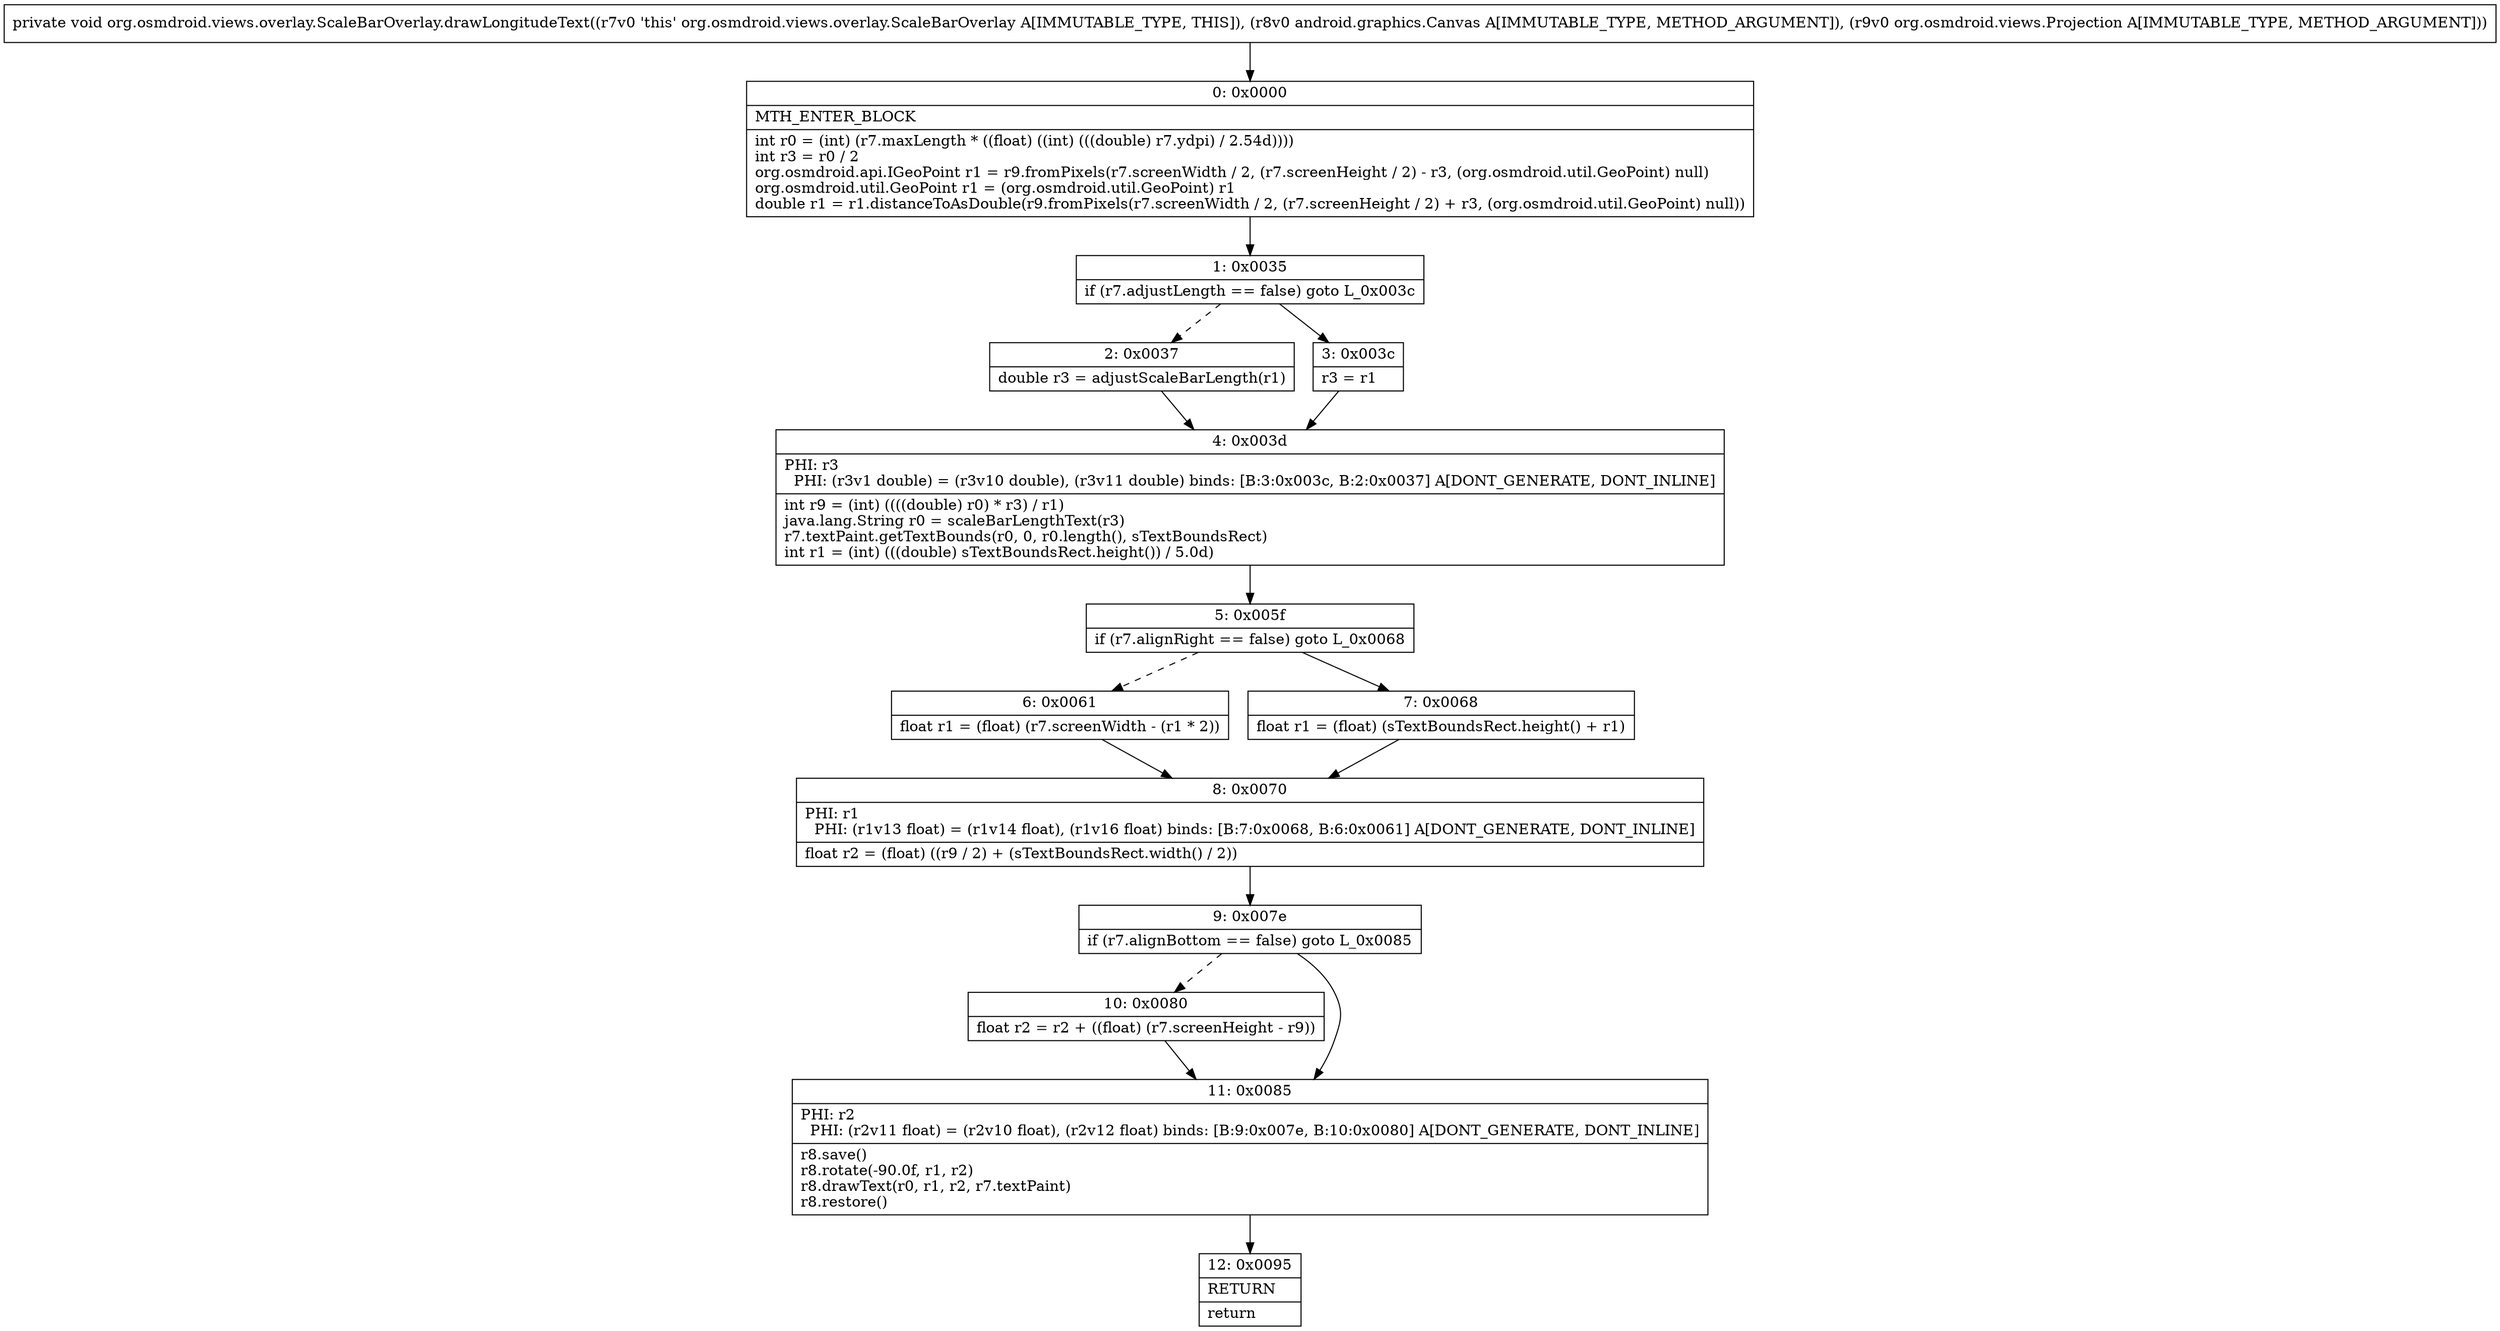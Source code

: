 digraph "CFG fororg.osmdroid.views.overlay.ScaleBarOverlay.drawLongitudeText(Landroid\/graphics\/Canvas;Lorg\/osmdroid\/views\/Projection;)V" {
Node_0 [shape=record,label="{0\:\ 0x0000|MTH_ENTER_BLOCK\l|int r0 = (int) (r7.maxLength * ((float) ((int) (((double) r7.ydpi) \/ 2.54d))))\lint r3 = r0 \/ 2\lorg.osmdroid.api.IGeoPoint r1 = r9.fromPixels(r7.screenWidth \/ 2, (r7.screenHeight \/ 2) \- r3, (org.osmdroid.util.GeoPoint) null)\lorg.osmdroid.util.GeoPoint r1 = (org.osmdroid.util.GeoPoint) r1\ldouble r1 = r1.distanceToAsDouble(r9.fromPixels(r7.screenWidth \/ 2, (r7.screenHeight \/ 2) + r3, (org.osmdroid.util.GeoPoint) null))\l}"];
Node_1 [shape=record,label="{1\:\ 0x0035|if (r7.adjustLength == false) goto L_0x003c\l}"];
Node_2 [shape=record,label="{2\:\ 0x0037|double r3 = adjustScaleBarLength(r1)\l}"];
Node_3 [shape=record,label="{3\:\ 0x003c|r3 = r1\l}"];
Node_4 [shape=record,label="{4\:\ 0x003d|PHI: r3 \l  PHI: (r3v1 double) = (r3v10 double), (r3v11 double) binds: [B:3:0x003c, B:2:0x0037] A[DONT_GENERATE, DONT_INLINE]\l|int r9 = (int) ((((double) r0) * r3) \/ r1)\ljava.lang.String r0 = scaleBarLengthText(r3)\lr7.textPaint.getTextBounds(r0, 0, r0.length(), sTextBoundsRect)\lint r1 = (int) (((double) sTextBoundsRect.height()) \/ 5.0d)\l}"];
Node_5 [shape=record,label="{5\:\ 0x005f|if (r7.alignRight == false) goto L_0x0068\l}"];
Node_6 [shape=record,label="{6\:\ 0x0061|float r1 = (float) (r7.screenWidth \- (r1 * 2))\l}"];
Node_7 [shape=record,label="{7\:\ 0x0068|float r1 = (float) (sTextBoundsRect.height() + r1)\l}"];
Node_8 [shape=record,label="{8\:\ 0x0070|PHI: r1 \l  PHI: (r1v13 float) = (r1v14 float), (r1v16 float) binds: [B:7:0x0068, B:6:0x0061] A[DONT_GENERATE, DONT_INLINE]\l|float r2 = (float) ((r9 \/ 2) + (sTextBoundsRect.width() \/ 2))\l}"];
Node_9 [shape=record,label="{9\:\ 0x007e|if (r7.alignBottom == false) goto L_0x0085\l}"];
Node_10 [shape=record,label="{10\:\ 0x0080|float r2 = r2 + ((float) (r7.screenHeight \- r9))\l}"];
Node_11 [shape=record,label="{11\:\ 0x0085|PHI: r2 \l  PHI: (r2v11 float) = (r2v10 float), (r2v12 float) binds: [B:9:0x007e, B:10:0x0080] A[DONT_GENERATE, DONT_INLINE]\l|r8.save()\lr8.rotate(\-90.0f, r1, r2)\lr8.drawText(r0, r1, r2, r7.textPaint)\lr8.restore()\l}"];
Node_12 [shape=record,label="{12\:\ 0x0095|RETURN\l|return\l}"];
MethodNode[shape=record,label="{private void org.osmdroid.views.overlay.ScaleBarOverlay.drawLongitudeText((r7v0 'this' org.osmdroid.views.overlay.ScaleBarOverlay A[IMMUTABLE_TYPE, THIS]), (r8v0 android.graphics.Canvas A[IMMUTABLE_TYPE, METHOD_ARGUMENT]), (r9v0 org.osmdroid.views.Projection A[IMMUTABLE_TYPE, METHOD_ARGUMENT])) }"];
MethodNode -> Node_0;
Node_0 -> Node_1;
Node_1 -> Node_2[style=dashed];
Node_1 -> Node_3;
Node_2 -> Node_4;
Node_3 -> Node_4;
Node_4 -> Node_5;
Node_5 -> Node_6[style=dashed];
Node_5 -> Node_7;
Node_6 -> Node_8;
Node_7 -> Node_8;
Node_8 -> Node_9;
Node_9 -> Node_10[style=dashed];
Node_9 -> Node_11;
Node_10 -> Node_11;
Node_11 -> Node_12;
}

